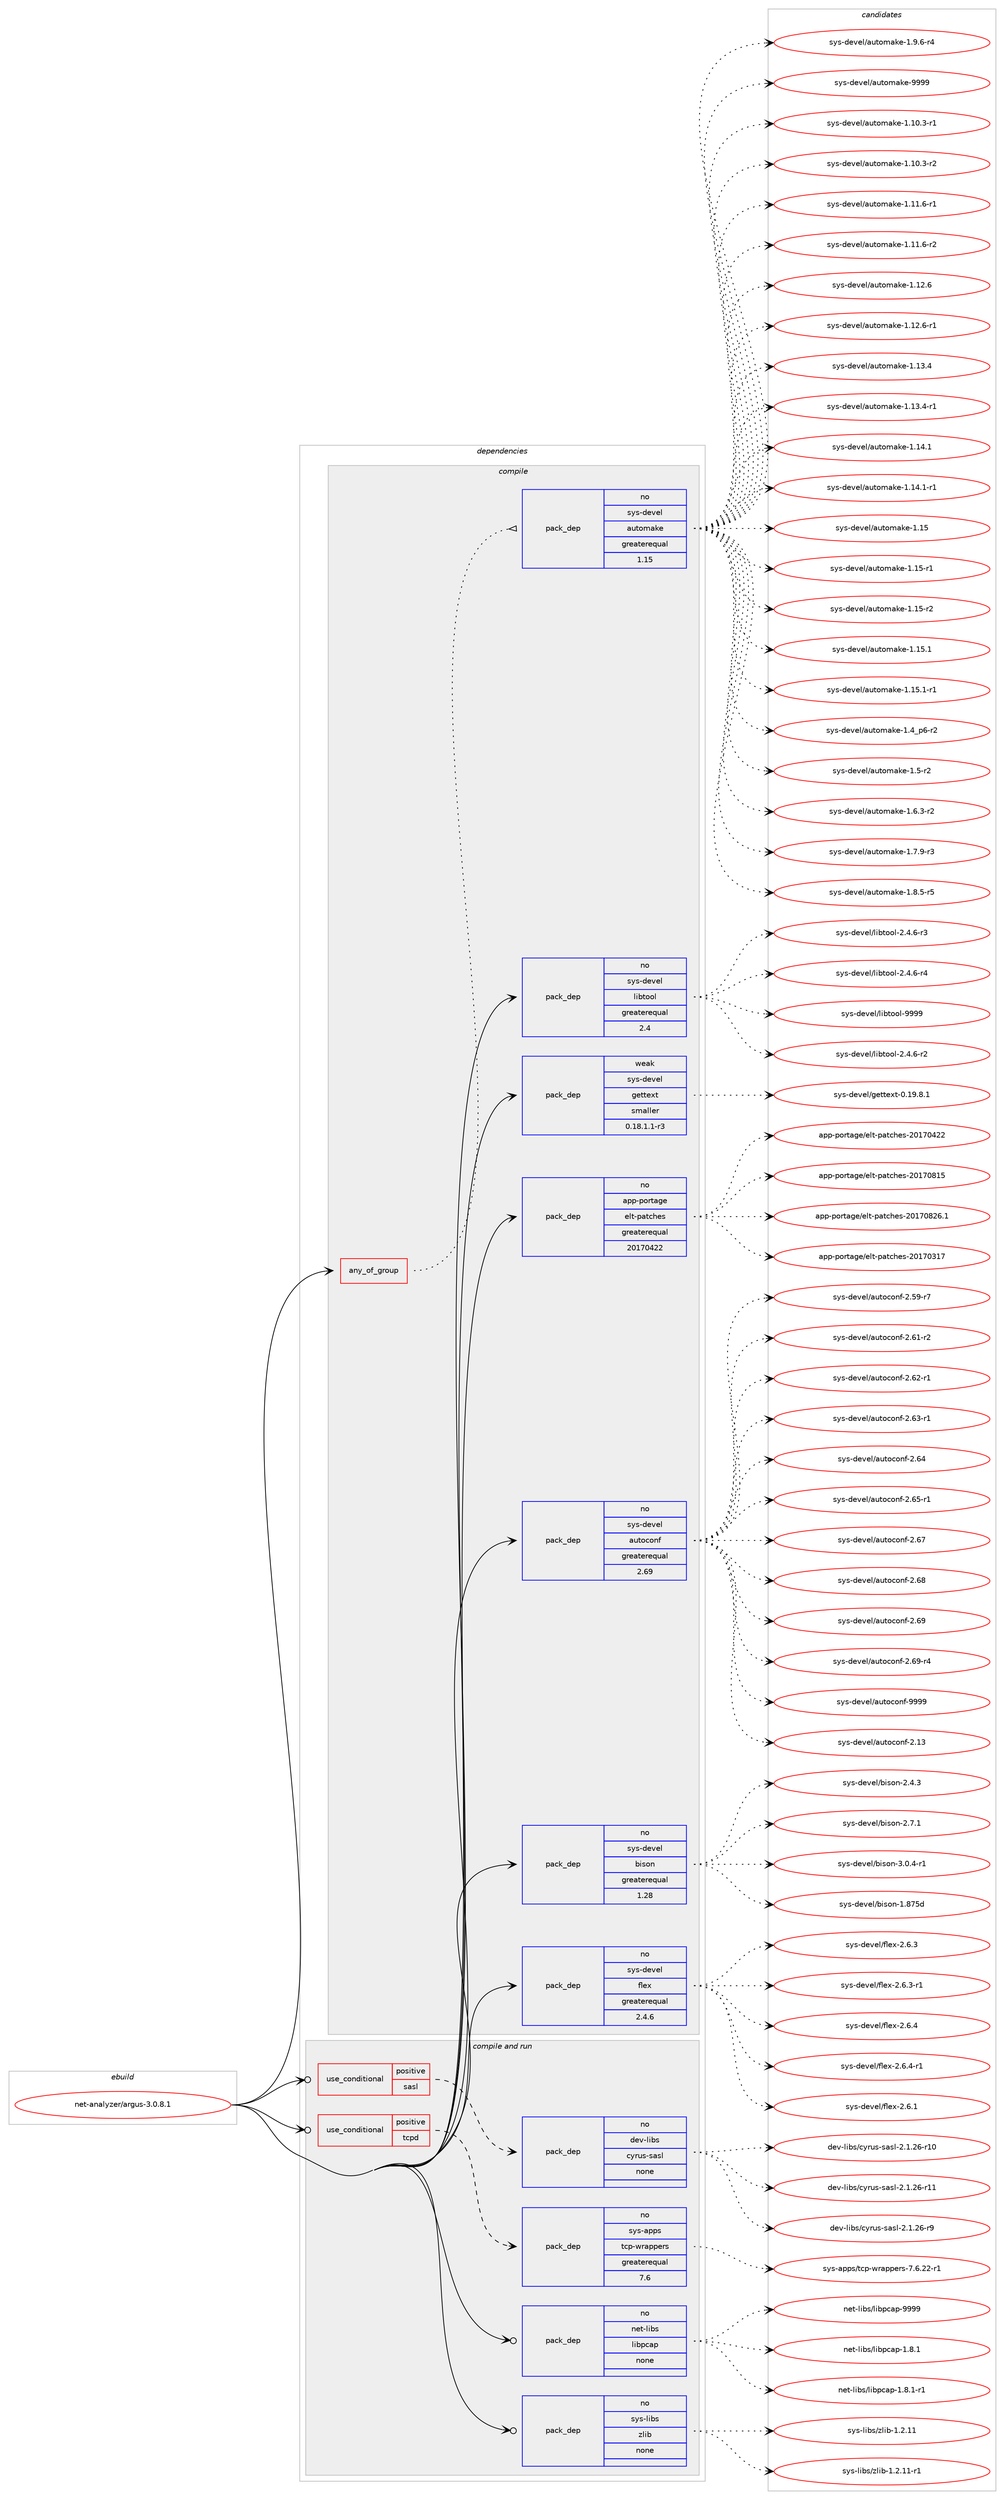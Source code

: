 digraph prolog {

# *************
# Graph options
# *************

newrank=true;
concentrate=true;
compound=true;
graph [rankdir=LR,fontname=Helvetica,fontsize=10,ranksep=1.5];#, ranksep=2.5, nodesep=0.2];
edge  [arrowhead=vee];
node  [fontname=Helvetica,fontsize=10];

# **********
# The ebuild
# **********

subgraph cluster_leftcol {
color=gray;
rank=same;
label=<<i>ebuild</i>>;
id [label="net-analyzer/argus-3.0.8.1", color=red, width=4, href="../net-analyzer/argus-3.0.8.1.svg"];
}

# ****************
# The dependencies
# ****************

subgraph cluster_midcol {
color=gray;
label=<<i>dependencies</i>>;
subgraph cluster_compile {
fillcolor="#eeeeee";
style=filled;
label=<<i>compile</i>>;
subgraph any6264 {
dependency398568 [label=<<TABLE BORDER="0" CELLBORDER="1" CELLSPACING="0" CELLPADDING="4"><TR><TD CELLPADDING="10">any_of_group</TD></TR></TABLE>>, shape=none, color=red];subgraph pack293725 {
dependency398569 [label=<<TABLE BORDER="0" CELLBORDER="1" CELLSPACING="0" CELLPADDING="4" WIDTH="220"><TR><TD ROWSPAN="6" CELLPADDING="30">pack_dep</TD></TR><TR><TD WIDTH="110">no</TD></TR><TR><TD>sys-devel</TD></TR><TR><TD>automake</TD></TR><TR><TD>greaterequal</TD></TR><TR><TD>1.15</TD></TR></TABLE>>, shape=none, color=blue];
}
dependency398568:e -> dependency398569:w [weight=20,style="dotted",arrowhead="oinv"];
}
id:e -> dependency398568:w [weight=20,style="solid",arrowhead="vee"];
subgraph pack293726 {
dependency398570 [label=<<TABLE BORDER="0" CELLBORDER="1" CELLSPACING="0" CELLPADDING="4" WIDTH="220"><TR><TD ROWSPAN="6" CELLPADDING="30">pack_dep</TD></TR><TR><TD WIDTH="110">no</TD></TR><TR><TD>app-portage</TD></TR><TR><TD>elt-patches</TD></TR><TR><TD>greaterequal</TD></TR><TR><TD>20170422</TD></TR></TABLE>>, shape=none, color=blue];
}
id:e -> dependency398570:w [weight=20,style="solid",arrowhead="vee"];
subgraph pack293727 {
dependency398571 [label=<<TABLE BORDER="0" CELLBORDER="1" CELLSPACING="0" CELLPADDING="4" WIDTH="220"><TR><TD ROWSPAN="6" CELLPADDING="30">pack_dep</TD></TR><TR><TD WIDTH="110">no</TD></TR><TR><TD>sys-devel</TD></TR><TR><TD>autoconf</TD></TR><TR><TD>greaterequal</TD></TR><TR><TD>2.69</TD></TR></TABLE>>, shape=none, color=blue];
}
id:e -> dependency398571:w [weight=20,style="solid",arrowhead="vee"];
subgraph pack293728 {
dependency398572 [label=<<TABLE BORDER="0" CELLBORDER="1" CELLSPACING="0" CELLPADDING="4" WIDTH="220"><TR><TD ROWSPAN="6" CELLPADDING="30">pack_dep</TD></TR><TR><TD WIDTH="110">no</TD></TR><TR><TD>sys-devel</TD></TR><TR><TD>bison</TD></TR><TR><TD>greaterequal</TD></TR><TR><TD>1.28</TD></TR></TABLE>>, shape=none, color=blue];
}
id:e -> dependency398572:w [weight=20,style="solid",arrowhead="vee"];
subgraph pack293729 {
dependency398573 [label=<<TABLE BORDER="0" CELLBORDER="1" CELLSPACING="0" CELLPADDING="4" WIDTH="220"><TR><TD ROWSPAN="6" CELLPADDING="30">pack_dep</TD></TR><TR><TD WIDTH="110">no</TD></TR><TR><TD>sys-devel</TD></TR><TR><TD>flex</TD></TR><TR><TD>greaterequal</TD></TR><TR><TD>2.4.6</TD></TR></TABLE>>, shape=none, color=blue];
}
id:e -> dependency398573:w [weight=20,style="solid",arrowhead="vee"];
subgraph pack293730 {
dependency398574 [label=<<TABLE BORDER="0" CELLBORDER="1" CELLSPACING="0" CELLPADDING="4" WIDTH="220"><TR><TD ROWSPAN="6" CELLPADDING="30">pack_dep</TD></TR><TR><TD WIDTH="110">no</TD></TR><TR><TD>sys-devel</TD></TR><TR><TD>libtool</TD></TR><TR><TD>greaterequal</TD></TR><TR><TD>2.4</TD></TR></TABLE>>, shape=none, color=blue];
}
id:e -> dependency398574:w [weight=20,style="solid",arrowhead="vee"];
subgraph pack293731 {
dependency398575 [label=<<TABLE BORDER="0" CELLBORDER="1" CELLSPACING="0" CELLPADDING="4" WIDTH="220"><TR><TD ROWSPAN="6" CELLPADDING="30">pack_dep</TD></TR><TR><TD WIDTH="110">weak</TD></TR><TR><TD>sys-devel</TD></TR><TR><TD>gettext</TD></TR><TR><TD>smaller</TD></TR><TR><TD>0.18.1.1-r3</TD></TR></TABLE>>, shape=none, color=blue];
}
id:e -> dependency398575:w [weight=20,style="solid",arrowhead="vee"];
}
subgraph cluster_compileandrun {
fillcolor="#eeeeee";
style=filled;
label=<<i>compile and run</i>>;
subgraph cond98395 {
dependency398576 [label=<<TABLE BORDER="0" CELLBORDER="1" CELLSPACING="0" CELLPADDING="4"><TR><TD ROWSPAN="3" CELLPADDING="10">use_conditional</TD></TR><TR><TD>positive</TD></TR><TR><TD>sasl</TD></TR></TABLE>>, shape=none, color=red];
subgraph pack293732 {
dependency398577 [label=<<TABLE BORDER="0" CELLBORDER="1" CELLSPACING="0" CELLPADDING="4" WIDTH="220"><TR><TD ROWSPAN="6" CELLPADDING="30">pack_dep</TD></TR><TR><TD WIDTH="110">no</TD></TR><TR><TD>dev-libs</TD></TR><TR><TD>cyrus-sasl</TD></TR><TR><TD>none</TD></TR><TR><TD></TD></TR></TABLE>>, shape=none, color=blue];
}
dependency398576:e -> dependency398577:w [weight=20,style="dashed",arrowhead="vee"];
}
id:e -> dependency398576:w [weight=20,style="solid",arrowhead="odotvee"];
subgraph cond98396 {
dependency398578 [label=<<TABLE BORDER="0" CELLBORDER="1" CELLSPACING="0" CELLPADDING="4"><TR><TD ROWSPAN="3" CELLPADDING="10">use_conditional</TD></TR><TR><TD>positive</TD></TR><TR><TD>tcpd</TD></TR></TABLE>>, shape=none, color=red];
subgraph pack293733 {
dependency398579 [label=<<TABLE BORDER="0" CELLBORDER="1" CELLSPACING="0" CELLPADDING="4" WIDTH="220"><TR><TD ROWSPAN="6" CELLPADDING="30">pack_dep</TD></TR><TR><TD WIDTH="110">no</TD></TR><TR><TD>sys-apps</TD></TR><TR><TD>tcp-wrappers</TD></TR><TR><TD>greaterequal</TD></TR><TR><TD>7.6</TD></TR></TABLE>>, shape=none, color=blue];
}
dependency398578:e -> dependency398579:w [weight=20,style="dashed",arrowhead="vee"];
}
id:e -> dependency398578:w [weight=20,style="solid",arrowhead="odotvee"];
subgraph pack293734 {
dependency398580 [label=<<TABLE BORDER="0" CELLBORDER="1" CELLSPACING="0" CELLPADDING="4" WIDTH="220"><TR><TD ROWSPAN="6" CELLPADDING="30">pack_dep</TD></TR><TR><TD WIDTH="110">no</TD></TR><TR><TD>net-libs</TD></TR><TR><TD>libpcap</TD></TR><TR><TD>none</TD></TR><TR><TD></TD></TR></TABLE>>, shape=none, color=blue];
}
id:e -> dependency398580:w [weight=20,style="solid",arrowhead="odotvee"];
subgraph pack293735 {
dependency398581 [label=<<TABLE BORDER="0" CELLBORDER="1" CELLSPACING="0" CELLPADDING="4" WIDTH="220"><TR><TD ROWSPAN="6" CELLPADDING="30">pack_dep</TD></TR><TR><TD WIDTH="110">no</TD></TR><TR><TD>sys-libs</TD></TR><TR><TD>zlib</TD></TR><TR><TD>none</TD></TR><TR><TD></TD></TR></TABLE>>, shape=none, color=blue];
}
id:e -> dependency398581:w [weight=20,style="solid",arrowhead="odotvee"];
}
subgraph cluster_run {
fillcolor="#eeeeee";
style=filled;
label=<<i>run</i>>;
}
}

# **************
# The candidates
# **************

subgraph cluster_choices {
rank=same;
color=gray;
label=<<i>candidates</i>>;

subgraph choice293725 {
color=black;
nodesep=1;
choice11512111545100101118101108479711711611110997107101454946494846514511449 [label="sys-devel/automake-1.10.3-r1", color=red, width=4,href="../sys-devel/automake-1.10.3-r1.svg"];
choice11512111545100101118101108479711711611110997107101454946494846514511450 [label="sys-devel/automake-1.10.3-r2", color=red, width=4,href="../sys-devel/automake-1.10.3-r2.svg"];
choice11512111545100101118101108479711711611110997107101454946494946544511449 [label="sys-devel/automake-1.11.6-r1", color=red, width=4,href="../sys-devel/automake-1.11.6-r1.svg"];
choice11512111545100101118101108479711711611110997107101454946494946544511450 [label="sys-devel/automake-1.11.6-r2", color=red, width=4,href="../sys-devel/automake-1.11.6-r2.svg"];
choice1151211154510010111810110847971171161111099710710145494649504654 [label="sys-devel/automake-1.12.6", color=red, width=4,href="../sys-devel/automake-1.12.6.svg"];
choice11512111545100101118101108479711711611110997107101454946495046544511449 [label="sys-devel/automake-1.12.6-r1", color=red, width=4,href="../sys-devel/automake-1.12.6-r1.svg"];
choice1151211154510010111810110847971171161111099710710145494649514652 [label="sys-devel/automake-1.13.4", color=red, width=4,href="../sys-devel/automake-1.13.4.svg"];
choice11512111545100101118101108479711711611110997107101454946495146524511449 [label="sys-devel/automake-1.13.4-r1", color=red, width=4,href="../sys-devel/automake-1.13.4-r1.svg"];
choice1151211154510010111810110847971171161111099710710145494649524649 [label="sys-devel/automake-1.14.1", color=red, width=4,href="../sys-devel/automake-1.14.1.svg"];
choice11512111545100101118101108479711711611110997107101454946495246494511449 [label="sys-devel/automake-1.14.1-r1", color=red, width=4,href="../sys-devel/automake-1.14.1-r1.svg"];
choice115121115451001011181011084797117116111109971071014549464953 [label="sys-devel/automake-1.15", color=red, width=4,href="../sys-devel/automake-1.15.svg"];
choice1151211154510010111810110847971171161111099710710145494649534511449 [label="sys-devel/automake-1.15-r1", color=red, width=4,href="../sys-devel/automake-1.15-r1.svg"];
choice1151211154510010111810110847971171161111099710710145494649534511450 [label="sys-devel/automake-1.15-r2", color=red, width=4,href="../sys-devel/automake-1.15-r2.svg"];
choice1151211154510010111810110847971171161111099710710145494649534649 [label="sys-devel/automake-1.15.1", color=red, width=4,href="../sys-devel/automake-1.15.1.svg"];
choice11512111545100101118101108479711711611110997107101454946495346494511449 [label="sys-devel/automake-1.15.1-r1", color=red, width=4,href="../sys-devel/automake-1.15.1-r1.svg"];
choice115121115451001011181011084797117116111109971071014549465295112544511450 [label="sys-devel/automake-1.4_p6-r2", color=red, width=4,href="../sys-devel/automake-1.4_p6-r2.svg"];
choice11512111545100101118101108479711711611110997107101454946534511450 [label="sys-devel/automake-1.5-r2", color=red, width=4,href="../sys-devel/automake-1.5-r2.svg"];
choice115121115451001011181011084797117116111109971071014549465446514511450 [label="sys-devel/automake-1.6.3-r2", color=red, width=4,href="../sys-devel/automake-1.6.3-r2.svg"];
choice115121115451001011181011084797117116111109971071014549465546574511451 [label="sys-devel/automake-1.7.9-r3", color=red, width=4,href="../sys-devel/automake-1.7.9-r3.svg"];
choice115121115451001011181011084797117116111109971071014549465646534511453 [label="sys-devel/automake-1.8.5-r5", color=red, width=4,href="../sys-devel/automake-1.8.5-r5.svg"];
choice115121115451001011181011084797117116111109971071014549465746544511452 [label="sys-devel/automake-1.9.6-r4", color=red, width=4,href="../sys-devel/automake-1.9.6-r4.svg"];
choice115121115451001011181011084797117116111109971071014557575757 [label="sys-devel/automake-9999", color=red, width=4,href="../sys-devel/automake-9999.svg"];
dependency398569:e -> choice11512111545100101118101108479711711611110997107101454946494846514511449:w [style=dotted,weight="100"];
dependency398569:e -> choice11512111545100101118101108479711711611110997107101454946494846514511450:w [style=dotted,weight="100"];
dependency398569:e -> choice11512111545100101118101108479711711611110997107101454946494946544511449:w [style=dotted,weight="100"];
dependency398569:e -> choice11512111545100101118101108479711711611110997107101454946494946544511450:w [style=dotted,weight="100"];
dependency398569:e -> choice1151211154510010111810110847971171161111099710710145494649504654:w [style=dotted,weight="100"];
dependency398569:e -> choice11512111545100101118101108479711711611110997107101454946495046544511449:w [style=dotted,weight="100"];
dependency398569:e -> choice1151211154510010111810110847971171161111099710710145494649514652:w [style=dotted,weight="100"];
dependency398569:e -> choice11512111545100101118101108479711711611110997107101454946495146524511449:w [style=dotted,weight="100"];
dependency398569:e -> choice1151211154510010111810110847971171161111099710710145494649524649:w [style=dotted,weight="100"];
dependency398569:e -> choice11512111545100101118101108479711711611110997107101454946495246494511449:w [style=dotted,weight="100"];
dependency398569:e -> choice115121115451001011181011084797117116111109971071014549464953:w [style=dotted,weight="100"];
dependency398569:e -> choice1151211154510010111810110847971171161111099710710145494649534511449:w [style=dotted,weight="100"];
dependency398569:e -> choice1151211154510010111810110847971171161111099710710145494649534511450:w [style=dotted,weight="100"];
dependency398569:e -> choice1151211154510010111810110847971171161111099710710145494649534649:w [style=dotted,weight="100"];
dependency398569:e -> choice11512111545100101118101108479711711611110997107101454946495346494511449:w [style=dotted,weight="100"];
dependency398569:e -> choice115121115451001011181011084797117116111109971071014549465295112544511450:w [style=dotted,weight="100"];
dependency398569:e -> choice11512111545100101118101108479711711611110997107101454946534511450:w [style=dotted,weight="100"];
dependency398569:e -> choice115121115451001011181011084797117116111109971071014549465446514511450:w [style=dotted,weight="100"];
dependency398569:e -> choice115121115451001011181011084797117116111109971071014549465546574511451:w [style=dotted,weight="100"];
dependency398569:e -> choice115121115451001011181011084797117116111109971071014549465646534511453:w [style=dotted,weight="100"];
dependency398569:e -> choice115121115451001011181011084797117116111109971071014549465746544511452:w [style=dotted,weight="100"];
dependency398569:e -> choice115121115451001011181011084797117116111109971071014557575757:w [style=dotted,weight="100"];
}
subgraph choice293726 {
color=black;
nodesep=1;
choice97112112451121111141169710310147101108116451129711699104101115455048495548514955 [label="app-portage/elt-patches-20170317", color=red, width=4,href="../app-portage/elt-patches-20170317.svg"];
choice97112112451121111141169710310147101108116451129711699104101115455048495548525050 [label="app-portage/elt-patches-20170422", color=red, width=4,href="../app-portage/elt-patches-20170422.svg"];
choice97112112451121111141169710310147101108116451129711699104101115455048495548564953 [label="app-portage/elt-patches-20170815", color=red, width=4,href="../app-portage/elt-patches-20170815.svg"];
choice971121124511211111411697103101471011081164511297116991041011154550484955485650544649 [label="app-portage/elt-patches-20170826.1", color=red, width=4,href="../app-portage/elt-patches-20170826.1.svg"];
dependency398570:e -> choice97112112451121111141169710310147101108116451129711699104101115455048495548514955:w [style=dotted,weight="100"];
dependency398570:e -> choice97112112451121111141169710310147101108116451129711699104101115455048495548525050:w [style=dotted,weight="100"];
dependency398570:e -> choice97112112451121111141169710310147101108116451129711699104101115455048495548564953:w [style=dotted,weight="100"];
dependency398570:e -> choice971121124511211111411697103101471011081164511297116991041011154550484955485650544649:w [style=dotted,weight="100"];
}
subgraph choice293727 {
color=black;
nodesep=1;
choice115121115451001011181011084797117116111991111101024550464951 [label="sys-devel/autoconf-2.13", color=red, width=4,href="../sys-devel/autoconf-2.13.svg"];
choice1151211154510010111810110847971171161119911111010245504653574511455 [label="sys-devel/autoconf-2.59-r7", color=red, width=4,href="../sys-devel/autoconf-2.59-r7.svg"];
choice1151211154510010111810110847971171161119911111010245504654494511450 [label="sys-devel/autoconf-2.61-r2", color=red, width=4,href="../sys-devel/autoconf-2.61-r2.svg"];
choice1151211154510010111810110847971171161119911111010245504654504511449 [label="sys-devel/autoconf-2.62-r1", color=red, width=4,href="../sys-devel/autoconf-2.62-r1.svg"];
choice1151211154510010111810110847971171161119911111010245504654514511449 [label="sys-devel/autoconf-2.63-r1", color=red, width=4,href="../sys-devel/autoconf-2.63-r1.svg"];
choice115121115451001011181011084797117116111991111101024550465452 [label="sys-devel/autoconf-2.64", color=red, width=4,href="../sys-devel/autoconf-2.64.svg"];
choice1151211154510010111810110847971171161119911111010245504654534511449 [label="sys-devel/autoconf-2.65-r1", color=red, width=4,href="../sys-devel/autoconf-2.65-r1.svg"];
choice115121115451001011181011084797117116111991111101024550465455 [label="sys-devel/autoconf-2.67", color=red, width=4,href="../sys-devel/autoconf-2.67.svg"];
choice115121115451001011181011084797117116111991111101024550465456 [label="sys-devel/autoconf-2.68", color=red, width=4,href="../sys-devel/autoconf-2.68.svg"];
choice115121115451001011181011084797117116111991111101024550465457 [label="sys-devel/autoconf-2.69", color=red, width=4,href="../sys-devel/autoconf-2.69.svg"];
choice1151211154510010111810110847971171161119911111010245504654574511452 [label="sys-devel/autoconf-2.69-r4", color=red, width=4,href="../sys-devel/autoconf-2.69-r4.svg"];
choice115121115451001011181011084797117116111991111101024557575757 [label="sys-devel/autoconf-9999", color=red, width=4,href="../sys-devel/autoconf-9999.svg"];
dependency398571:e -> choice115121115451001011181011084797117116111991111101024550464951:w [style=dotted,weight="100"];
dependency398571:e -> choice1151211154510010111810110847971171161119911111010245504653574511455:w [style=dotted,weight="100"];
dependency398571:e -> choice1151211154510010111810110847971171161119911111010245504654494511450:w [style=dotted,weight="100"];
dependency398571:e -> choice1151211154510010111810110847971171161119911111010245504654504511449:w [style=dotted,weight="100"];
dependency398571:e -> choice1151211154510010111810110847971171161119911111010245504654514511449:w [style=dotted,weight="100"];
dependency398571:e -> choice115121115451001011181011084797117116111991111101024550465452:w [style=dotted,weight="100"];
dependency398571:e -> choice1151211154510010111810110847971171161119911111010245504654534511449:w [style=dotted,weight="100"];
dependency398571:e -> choice115121115451001011181011084797117116111991111101024550465455:w [style=dotted,weight="100"];
dependency398571:e -> choice115121115451001011181011084797117116111991111101024550465456:w [style=dotted,weight="100"];
dependency398571:e -> choice115121115451001011181011084797117116111991111101024550465457:w [style=dotted,weight="100"];
dependency398571:e -> choice1151211154510010111810110847971171161119911111010245504654574511452:w [style=dotted,weight="100"];
dependency398571:e -> choice115121115451001011181011084797117116111991111101024557575757:w [style=dotted,weight="100"];
}
subgraph choice293728 {
color=black;
nodesep=1;
choice115121115451001011181011084798105115111110454946565553100 [label="sys-devel/bison-1.875d", color=red, width=4,href="../sys-devel/bison-1.875d.svg"];
choice115121115451001011181011084798105115111110455046524651 [label="sys-devel/bison-2.4.3", color=red, width=4,href="../sys-devel/bison-2.4.3.svg"];
choice115121115451001011181011084798105115111110455046554649 [label="sys-devel/bison-2.7.1", color=red, width=4,href="../sys-devel/bison-2.7.1.svg"];
choice1151211154510010111810110847981051151111104551464846524511449 [label="sys-devel/bison-3.0.4-r1", color=red, width=4,href="../sys-devel/bison-3.0.4-r1.svg"];
dependency398572:e -> choice115121115451001011181011084798105115111110454946565553100:w [style=dotted,weight="100"];
dependency398572:e -> choice115121115451001011181011084798105115111110455046524651:w [style=dotted,weight="100"];
dependency398572:e -> choice115121115451001011181011084798105115111110455046554649:w [style=dotted,weight="100"];
dependency398572:e -> choice1151211154510010111810110847981051151111104551464846524511449:w [style=dotted,weight="100"];
}
subgraph choice293729 {
color=black;
nodesep=1;
choice1151211154510010111810110847102108101120455046544649 [label="sys-devel/flex-2.6.1", color=red, width=4,href="../sys-devel/flex-2.6.1.svg"];
choice1151211154510010111810110847102108101120455046544651 [label="sys-devel/flex-2.6.3", color=red, width=4,href="../sys-devel/flex-2.6.3.svg"];
choice11512111545100101118101108471021081011204550465446514511449 [label="sys-devel/flex-2.6.3-r1", color=red, width=4,href="../sys-devel/flex-2.6.3-r1.svg"];
choice1151211154510010111810110847102108101120455046544652 [label="sys-devel/flex-2.6.4", color=red, width=4,href="../sys-devel/flex-2.6.4.svg"];
choice11512111545100101118101108471021081011204550465446524511449 [label="sys-devel/flex-2.6.4-r1", color=red, width=4,href="../sys-devel/flex-2.6.4-r1.svg"];
dependency398573:e -> choice1151211154510010111810110847102108101120455046544649:w [style=dotted,weight="100"];
dependency398573:e -> choice1151211154510010111810110847102108101120455046544651:w [style=dotted,weight="100"];
dependency398573:e -> choice11512111545100101118101108471021081011204550465446514511449:w [style=dotted,weight="100"];
dependency398573:e -> choice1151211154510010111810110847102108101120455046544652:w [style=dotted,weight="100"];
dependency398573:e -> choice11512111545100101118101108471021081011204550465446524511449:w [style=dotted,weight="100"];
}
subgraph choice293730 {
color=black;
nodesep=1;
choice1151211154510010111810110847108105981161111111084550465246544511450 [label="sys-devel/libtool-2.4.6-r2", color=red, width=4,href="../sys-devel/libtool-2.4.6-r2.svg"];
choice1151211154510010111810110847108105981161111111084550465246544511451 [label="sys-devel/libtool-2.4.6-r3", color=red, width=4,href="../sys-devel/libtool-2.4.6-r3.svg"];
choice1151211154510010111810110847108105981161111111084550465246544511452 [label="sys-devel/libtool-2.4.6-r4", color=red, width=4,href="../sys-devel/libtool-2.4.6-r4.svg"];
choice1151211154510010111810110847108105981161111111084557575757 [label="sys-devel/libtool-9999", color=red, width=4,href="../sys-devel/libtool-9999.svg"];
dependency398574:e -> choice1151211154510010111810110847108105981161111111084550465246544511450:w [style=dotted,weight="100"];
dependency398574:e -> choice1151211154510010111810110847108105981161111111084550465246544511451:w [style=dotted,weight="100"];
dependency398574:e -> choice1151211154510010111810110847108105981161111111084550465246544511452:w [style=dotted,weight="100"];
dependency398574:e -> choice1151211154510010111810110847108105981161111111084557575757:w [style=dotted,weight="100"];
}
subgraph choice293731 {
color=black;
nodesep=1;
choice1151211154510010111810110847103101116116101120116454846495746564649 [label="sys-devel/gettext-0.19.8.1", color=red, width=4,href="../sys-devel/gettext-0.19.8.1.svg"];
dependency398575:e -> choice1151211154510010111810110847103101116116101120116454846495746564649:w [style=dotted,weight="100"];
}
subgraph choice293732 {
color=black;
nodesep=1;
choice10010111845108105981154799121114117115451159711510845504649465054451144948 [label="dev-libs/cyrus-sasl-2.1.26-r10", color=red, width=4,href="../dev-libs/cyrus-sasl-2.1.26-r10.svg"];
choice10010111845108105981154799121114117115451159711510845504649465054451144949 [label="dev-libs/cyrus-sasl-2.1.26-r11", color=red, width=4,href="../dev-libs/cyrus-sasl-2.1.26-r11.svg"];
choice100101118451081059811547991211141171154511597115108455046494650544511457 [label="dev-libs/cyrus-sasl-2.1.26-r9", color=red, width=4,href="../dev-libs/cyrus-sasl-2.1.26-r9.svg"];
dependency398577:e -> choice10010111845108105981154799121114117115451159711510845504649465054451144948:w [style=dotted,weight="100"];
dependency398577:e -> choice10010111845108105981154799121114117115451159711510845504649465054451144949:w [style=dotted,weight="100"];
dependency398577:e -> choice100101118451081059811547991211141171154511597115108455046494650544511457:w [style=dotted,weight="100"];
}
subgraph choice293733 {
color=black;
nodesep=1;
choice115121115459711211211547116991124511911497112112101114115455546544650504511449 [label="sys-apps/tcp-wrappers-7.6.22-r1", color=red, width=4,href="../sys-apps/tcp-wrappers-7.6.22-r1.svg"];
dependency398579:e -> choice115121115459711211211547116991124511911497112112101114115455546544650504511449:w [style=dotted,weight="100"];
}
subgraph choice293734 {
color=black;
nodesep=1;
choice110101116451081059811547108105981129997112454946564649 [label="net-libs/libpcap-1.8.1", color=red, width=4,href="../net-libs/libpcap-1.8.1.svg"];
choice1101011164510810598115471081059811299971124549465646494511449 [label="net-libs/libpcap-1.8.1-r1", color=red, width=4,href="../net-libs/libpcap-1.8.1-r1.svg"];
choice1101011164510810598115471081059811299971124557575757 [label="net-libs/libpcap-9999", color=red, width=4,href="../net-libs/libpcap-9999.svg"];
dependency398580:e -> choice110101116451081059811547108105981129997112454946564649:w [style=dotted,weight="100"];
dependency398580:e -> choice1101011164510810598115471081059811299971124549465646494511449:w [style=dotted,weight="100"];
dependency398580:e -> choice1101011164510810598115471081059811299971124557575757:w [style=dotted,weight="100"];
}
subgraph choice293735 {
color=black;
nodesep=1;
choice1151211154510810598115471221081059845494650464949 [label="sys-libs/zlib-1.2.11", color=red, width=4,href="../sys-libs/zlib-1.2.11.svg"];
choice11512111545108105981154712210810598454946504649494511449 [label="sys-libs/zlib-1.2.11-r1", color=red, width=4,href="../sys-libs/zlib-1.2.11-r1.svg"];
dependency398581:e -> choice1151211154510810598115471221081059845494650464949:w [style=dotted,weight="100"];
dependency398581:e -> choice11512111545108105981154712210810598454946504649494511449:w [style=dotted,weight="100"];
}
}

}
